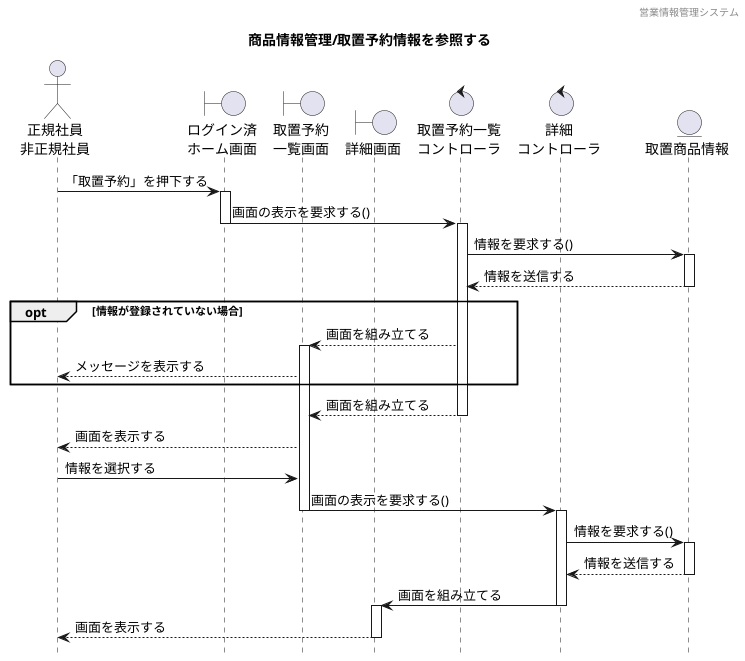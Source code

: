 @startuml ../../images/取置予約管理/取置予約管理_参照

hide footbox
header 営業情報管理システム
title 商品情報管理/取置予約情報を参照する

' actor "" as a
actor "正規社員\n非正規社員" as a1

' boundary "" as b
boundary "ログイン済\nホーム画面" as b1
boundary "取置予約\n一覧画面" as b2
boundary "詳細画面" as b3

' control "" as c
control "取置予約一覧\nコントローラ" as c1
control "詳細\nコントローラ" as c2

' entity "" as e
entity "取置商品情報" as e1

a1 -> b1 : 「取置予約」を押下する
activate b1
b1 -> c1 : 画面の表示を要求する()
deactivate b1
activate c1
c1 -> e1 : 情報を要求する()
activate e1
e1 --> c1 : 情報を送信する
deactivate e1
opt 情報が登録されていない場合
c1 --> b2 : 画面を組み立てる
activate b2
b2 --> a1 : メッセージを表示する
end
c1 --> b2 : 画面を組み立てる
deactivate c1
b2 --> a1 : 画面を表示する
a1 -> b2 : 情報を選択する
b2 -> c2 : 画面の表示を要求する()
deactivate b2
activate c2
c2 -> e1 : 情報を要求する()
activate e1
e1 --> c2 : 情報を送信する
deactivate e1
c2 -> b3 : 画面を組み立てる
deactivate c2 
activate b3
b3 --> a1 : 画面を表示する
deactivate b3

@enduml